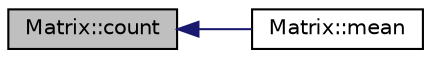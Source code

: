 digraph "Matrix::count"
{
  bgcolor="transparent";
  edge [fontname="Helvetica",fontsize="10",labelfontname="Helvetica",labelfontsize="10"];
  node [fontname="Helvetica",fontsize="10",shape=record];
  rankdir="LR";
  Node49 [label="Matrix::count",height=0.2,width=0.4,color="black", fillcolor="grey75", style="filled", fontcolor="black"];
  Node49 -> Node50 [dir="back",color="midnightblue",fontsize="10",style="solid",fontname="Helvetica"];
  Node50 [label="Matrix::mean",height=0.2,width=0.4,color="black",URL="$classMatrix.html#acaed37ff28cc308913f2b26fd5a48940",tooltip="Calculates means of a matrix, grouped by classes. "];
}
